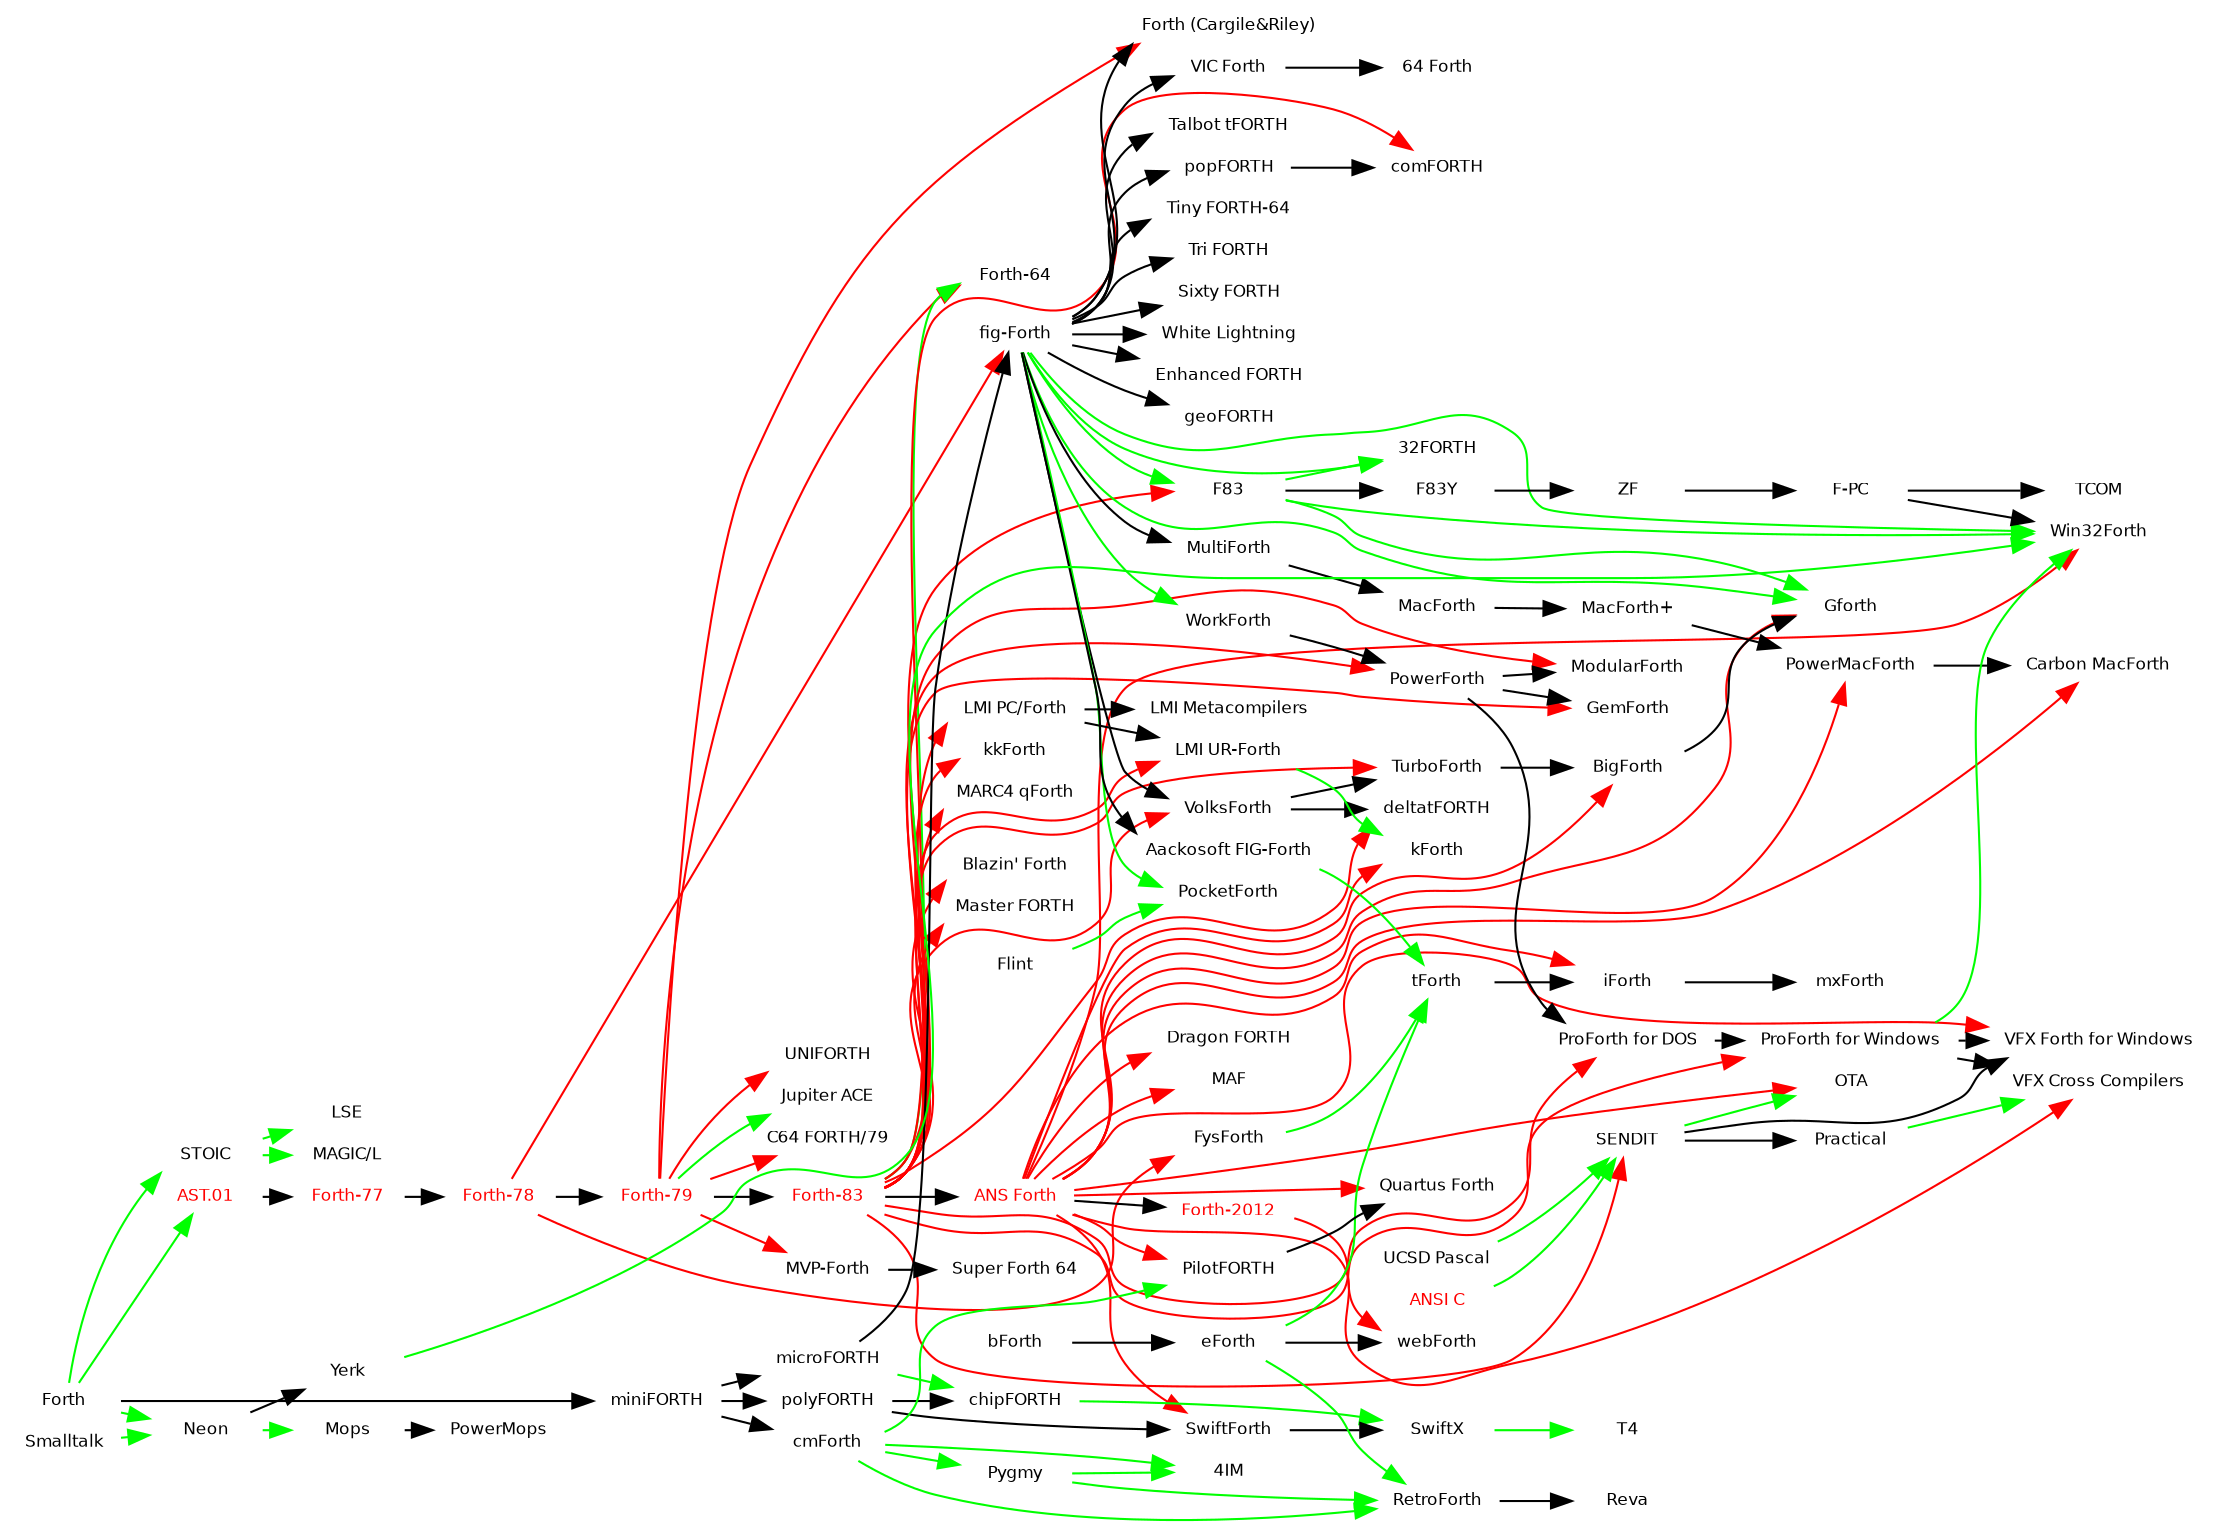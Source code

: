 # -*- graphviz-dot -*-
// Entry and exit nodes from/into other languages are doublecircle formatted.
// Dotted lines represent minor changes from one to another (e.g. renaming).
// Dashed lines represent an implementation language relationship.
// Note shapes mean that the language was described in a paper and didn't have a released implementation.
// Component shapes mean that one is a subsystem of the other
// Any changes should render on http://www.webgraphviz.com
// A great lang reference at http://hopl.info/home.prx
// Another at http://www.forth.org
// Seed obtained from Anton Ertl at http://www.complang.tuwien.ac.at/forth/family-tree/

digraph tree { rankdir=LR
	page="12,17"
	overlap=false
	graph [fontsize=8]; edge [fontsize=8]; node [shape=plaintext fontsize=8];
	ranksep = 0.2; nodesep = .04;
	AST01 [label="AST.01" fontname="Helvetica" fontcolor="red" shape=plaintext height=0 pos="700,0" URL="http://stackosaurus.com/misc/Forth_AST.01.pdf" tooltip="Authors: Forth Astronomical Users Group"];
	Forth77 [label="Forth-77" fontname="Helvetica" fontcolor="red" shape=plaintext height=0 pos="700,0" URL="http://www.complang.tuwien.ac.at/forth/forth-77.txt" tooltip="Authors: European FORTH Users Group"];
	AST01  -> Forth77 [weight=100]
	Forth78 [label="Forth-78" fontname="Helvetica" fontcolor="red" shape=plaintext height=0 pos="800,0" URL="http://forth.org/OffeteStore/1003_InsideF83.pdf" tooltip="Authors: Forth Standards Team"];
	Forth77  -> Forth78 [weight=100]
	Forth79 [label="Forth-79" fontname="Helvetica" fontcolor="red" shape=plaintext height=0 pos="900,0" URL="http://www.complang.tuwien.ac.at/forth/standards/Forth-79.pdf" tooltip="Authors: Forth Standards Team"];
	Forth78  -> Forth79 [weight=100]
	Forth83 [label="Forth-83" fontname="Helvetica" fontcolor="red" shape=plaintext height=0 pos="1300,0" URL="http://forth.sourceforge.net/standard/fst83/index.html" tooltip="Authors: Forth Standards Team"];
	Forth79  -> Forth83 [weight=100]
	Forth94 [label="ANS Forth" fontname="Helvetica" fontcolor="red" shape=plaintext height=0 pos="2400,0" URL="http://www.complang.tuwien.ac.at/forth/dpans-html/dpans.htm" tooltip="Authors: X3J14 TC"];
	Forth83  -> Forth94 [weight=100]
	Forth2012 [label="Forth-2012" fontname="Helvetica" fontcolor="red" shape=plaintext height=0 pos="4400,0" URL="http://forth-standard.org" tooltip="Authors: Forth 200x Committee"];
	Forth94  -> Forth2012 [weight=100]
	Forth [fontname="Helvetica" shape=plaintext height=0 pos="100,0" URL="http://www.forth.com/resources/evolution/evolve_1.html" tooltip="Chuck Moore's Language"];
	Forth  -> AST01 [weight=10 color="green"] 
	miniFORTH [fontname="Helvetica" shape=plaintext height=0 pos="300,0" URL="http://www.forth.com/resources/evolution/evolve_2.html#2.2" tooltip="Chuck Moore's Language as Forth Inc. product"];
	Forth  -> miniFORTH [weight=100]
	microFORTH [fontname="Helvetica" shape=plaintext height=0 pos="700,0" URL="http://www.forth.com/resources/evolution/evolve_2.html#2.3" tooltip="Author: Dean Sanderson @ Forth, Inc."];
	miniFORTH  -> microFORTH [weight=100]
	figForth [label="fig-Forth" fontname="Helvetica" shape=plaintext height=0 pos="800,0" URL="http://www.eforth.com.tw/academy/library/figforth.htm" tooltip="Authors: Robert Selzer, Bill Ragsdale, and others"];
	microFORTH  -> figForth [weight=100]
	Forth78  -> figForth [weight=1 color="red"]
	F83 [fontname="Helvetica" shape=plaintext height=0 pos="1300,0" URL="http://www.eforth.com.tw/academy/library/insidef83%5Crootsf83.htm" tooltip="Authors: Henry Laxen and Mike Perry"];
	Forth83  -> F83 [weight=1 color="red"]
	figForth  -> F83 [weight=10 color="green"] 
	polyFORTH [fontname="Helvetica" shape=plaintext height=0 pos="1200,0" URL="http://www.forth.com/resources/evolution/evolve_3.html#3.2" tooltip="FORTH, Inc.'s PC offering"];
	miniFORTH  -> polyFORTH [weight=100]
	chipFORTH [fontname="Helvetica" shape=plaintext height=0 pos="1500,0" URL="http://www.computer-solutions.co.uk/chipdev/cf.htm" tooltip="Cross-development environment by Forth, Inc."];
	microFORTH  -> chipFORTH [weight=10 color="green"] 
	polyFORTH  -> chipFORTH [weight=100]
	SwiftForth [fontname="Helvetica" shape=plaintext height=0 pos="2600,0" URL="http://www.forth.com/swiftforth/index.html" tooltip="Native-code, ANS Forth from Forth, Inc."];
	Forth94  -> SwiftForth [weight=1 color="red"]
	polyFORTH  -> SwiftForth [weight=100]
	SwiftX [fontname="Helvetica" shape=plaintext height=0 pos="2700,0" URL="http://www.forth.com/embedded/index.html" tooltip="Native-code, cross-development environment"];
	chipFORTH  -> SwiftX [weight=10 color="green"] 
	SwiftForth  -> SwiftX [weight=100]
	STOIC [fontname="Helvetica" shape=plaintext height=0 pos="500,0" URL="http://hopl.murdoch.edu.au/showlanguage2.prx?exp=2537" tooltip="by Jonathan Sachs for DG Nova"];
	Forth  -> STOIC [weight=10 color="green"] 
	LSE [fontname="Helvetica" shape=plaintext height=0 pos="800,0"];
	STOIC  -> LSE [weight=10 color="green"] 
	magicl [label="MAGIC/L" fontname="Helvetica" shape=plaintext height=0 pos="800,0"];
	STOIC  -> magicl [weight=10 color="green"] 
	MVPForth [label="MVP-Forth" fontname="Helvetica" shape=plaintext height=0 pos="1000,0" URL="http://theforthsource.com/history.html" tooltip="public domain implementation of Forth-79, Roy Martin et al."];
	Forth79  -> MVPForth [weight=1 color="red"]
	vicforth [label="VIC Forth" fontname="Helvetica" shape=plaintext height=0 pos="1200,0" URL="http://ftp.funet.fi/pub/cbm/vic20/programming/VIC-Forth/index.html" tooltip="by Tom Zimmer"];
	figForth  -> vicforth [weight=100]
	hes64forth [label="64 Forth" fontname="Helvetica" shape=plaintext height=0 pos="1300,0" URL="ftp://ftp.forth.org/pub/Forth/Compilers/native/misc/commodore64/    " tooltip="by Tom Zimmer"];
	vicforth  -> hes64forth [weight=100]
	c64forth79 [label="C64 FORTH/79" fontname="Helvetica" shape=plaintext height=0 pos="1300,0"];
	Forth79  -> c64forth79 [weight=1 color="red"]
	blazinforth [label="Blazin' Forth" fontname="Helvetica" shape=plaintext height=0 pos="1500,0" URL="ftp://ftp.forth.org/pub/Forth/Compilers/native/misc/commodore64/" tooltip="(C) Scott Ballantyne    "];
	Forth83  -> blazinforth [weight=1 color="red"]
	forthcargile [label="Forth (Cargile&Riley)" fontname="Helvetica" shape=plaintext height=0 pos="1200,0"];
	figForth  -> forthcargile [weight=100]
	Forth79  -> forthcargile [weight=1 color="red"]
	superforth64 [label="Super Forth 64" fontname="Helvetica" shape=plaintext height=0 pos="1300,0"];
	MVPForth  -> superforth64 [weight=100]
	tinyforth64 [label="Tiny FORTH-64" fontname="Helvetica" shape=plaintext height=0 pos="1300,0"];
	figForth  -> tinyforth64 [weight=100]
	triforth [label="Tri FORTH" fontname="Helvetica" shape=plaintext height=0 pos="1300,0"];
	figForth  -> triforth [weight=100]
	UNIFORTH [fontname="Helvetica" shape=plaintext height=0 pos="1400,0"];
	Forth79  -> UNIFORTH [weight=1 color="red"]
	sixtyforth [label="Sixty FORTH" fontname="Helvetica" shape=plaintext height=0 pos="1400,0"];
	figForth  -> sixtyforth [weight=100]
	whitelightning [label="White Lightning" fontname="Helvetica" shape=plaintext height=0 pos="1400,0"];
	figForth  -> whitelightning [weight=100]
	forth64 [label="Forth-64" fontname="Helvetica" shape=plaintext height=0 pos="1500,0"];
	Forth79  -> forth64 [weight=1 color="red"]
	Forth83  -> forth64 [weight=10 color="green"] 
	masterforth [label="Master FORTH" fontname="Helvetica" shape=plaintext height=0 pos="1600,0"];
	Forth83  -> masterforth [weight=1 color="red"]
	enhancedforth [label="Enhanced FORTH" fontname="Helvetica" shape=plaintext height=0 pos="1600,0"];
	figForth  -> enhancedforth [weight=100]
	geoFORTH [fontname="Helvetica" shape=plaintext height=0 pos="1900,0" URL="ftp://ftp.forth.org/pub/Forth/Compilers/native/misc/commodore64/    "];
	figForth  -> geoFORTH [weight=100]
	cmForth [fontname="Helvetica" shape=plaintext height=0 pos="1400,0"];
	miniFORTH  -> cmForth [weight=100]
	Pygmy [fontname="Helvetica" shape=plaintext height=0 pos="2200,0" URL="http://www.eskimo.com/~pygmy/forth.html" tooltip="by Frank Sergeant"];
	cmForth  -> Pygmy [weight=10 color="green"] 
	fourIM [label="4IM" fontname="Helvetica" shape=plaintext height=0 pos="3200,0" URL="http://membres.lycos.fr/astrobe    "];
	Pygmy  -> fourIM [weight=10 color="green"] 
	cmForth  -> fourIM [weight=10 color="green"] 
	VolksForth [fontname="Helvetica" shape=plaintext height=0 pos="1500,0" URL="http://www.forth-ev.de/filemgmt/singlefile.php?lid=17" tooltip="for MSDOS, 6502, Z80, Atari ST by Forth Gesellschaft"];
	figForth  -> VolksForth [weight=100]
	Forth83  -> VolksForth [weight=1 color="red"]
	deltatFORTH [fontname="Helvetica" shape=plaintext height=0 pos="1600,0"];
	VolksForth  -> deltatFORTH [weight=100]
	Forth83  -> deltatFORTH [weight=1 color="red"]
	TurboForth [fontname="Helvetica" shape=plaintext height=0 pos="1800,0"];
	Forth83  -> TurboForth [weight=1 color="red"]
	VolksForth  -> TurboForth [weight=100]
	BigForth [fontname="Helvetica" shape=plaintext height=0 pos="2000,0" URL="http://www.jwdt.com/~paysan/bigforth.html" tooltip="Free, native code, by Bernd Paysan    "];
	Forth94  -> BigForth [weight=1 color="red"]
	TurboForth  -> BigForth [weight=100]
	Gforth [fontname="Helvetica" shape=plaintext height=0 pos="2600,0" URL="http://gforth.org" tooltip="Free, portable and fast"];
	Forth94  -> Gforth [weight=1 color="red"]
	BigForth  -> Gforth [weight=100]
	figForth  -> Gforth [weight=10 color="green"] 
	F83  -> Gforth [weight=10 color="green"] 
	lmi_pcf [label="LMI PC/Forth" fontname="Helvetica" shape=plaintext height=0 pos="1400,0" URL="DOS Forth by Ray Duncan"];
	Forth83  -> lmi_pcf [weight=1 color="red"]
	urforth [label="LMI UR-Forth" fontname="Helvetica" shape=plaintext height=0 pos="1600,0"];
	Forth83  -> urforth [weight=1 color="red"]
	lmi_pcf  -> urforth [weight=100]
	lmi_meta [label="LMI Metacompilers" fontname="Helvetica" shape=plaintext height=0 pos="1500,0"];
	lmi_pcf  -> lmi_meta [weight=100]
	kForth [fontname="Helvetica" shape=plaintext height=0 pos="2500,0" URL="http://ccreweb.org/software/kforth/kforth.html" tooltip="Free, by Krishna Myneni"];
	Forth94  -> kForth [weight=1 color="red"]
	urforth  -> kForth [weight=10 color="green"] 
	MultiForth [fontname="Helvetica" shape=plaintext height=0 pos="1000,0" URL="http://www.forth.com/resources/evolution/evolve_3.html#3.2" tooltip="for 68000 from Don Colburn"];
	figForth  -> MultiForth [weight=100]
	MacForth [fontname="Helvetica" shape=plaintext height=0 pos="1400,0" URL="http://www.macforth.com/" tooltip="Creative Solutions (Don Colburn)"];
	MultiForth  -> MacForth [weight=100]
	MacForthplus [label="MacForth+" fontname="Helvetica" shape=plaintext height=0 pos="1700,0" URL="http://www.macforth.com/" tooltip="Creative Solutions (Don Colburn)"];
	MacForth  -> MacForthplus [weight=100]
	PowerMacForth [fontname="Helvetica" shape=plaintext height=0 pos="2500,0" URL="http://www.macforth.com/" tooltip="Creative Solutions/Forth, Inc./Megawolf"];
	MacForthplus  -> PowerMacForth [weight=100]
	Forth94  -> PowerMacForth [weight=1 color="red"]
	CarbonMacForth [label="Carbon MacForth" fontname="Helvetica" shape=plaintext height=0 pos="3000,0" URL="http://www.macforth.com/" tooltip="Megawolf, MacOS X support"];
	PowerMacForth  -> CarbonMacForth [weight=100]
	Forth94  -> CarbonMacForth [weight=1 color="red"]
	Neon [fontname="Helvetica" shape=plaintext height=0 pos="1500,0" URL="http://foldoc.doc.ic.ac.uk/foldoc/foldoc.cgi?Neon" tooltip="by Charles Duff"];
	Smalltalk [fontname="Helvetica" shape=plaintext height=0 pos="1000,0"];
	Forth  -> Neon [weight=10 color="green"] 
	Smalltalk  -> Neon [weight=10 color="green"] 
	Yerk [fontname="Helvetica" shape=plaintext height=0 pos="2000,0"];
	Neon  -> Yerk [weight=100]
	Mops [fontname="Helvetica" shape=plaintext height=0 pos="2000,0" URL="http://www.powermops.org/" tooltip="by Mike Hore"];
	Neon  -> Mops [weight=10 color="green"] 
	PowerMops [fontname="Helvetica" shape=plaintext height=0 pos="2600,0" URL="http://www.powermops.org/" tooltip="by Mike Hore"];
	Mops  -> PowerMops [weight=100]
	Flint [fontname="Helvetica" shape=plaintext height=0 pos="1900,0"];
	PocketForth [fontname="Helvetica" shape=plaintext height=0 pos="2300,0"];
	Flint  -> PocketForth [weight=10 color="green"] 
	figForth  -> PocketForth [weight=10 color="green"] 
	F83Y [fontname="Helvetica" shape=plaintext height=0 pos="1400,0"];
	F83  -> F83Y [weight=100]
	ZF [fontname="Helvetica" shape=plaintext height=0 pos="1500,0" tooltip="(aka DF) by Tom Zimmer"];
	F83Y  -> ZF [weight=100]
	FPC [label="F-PC" fontname="Helvetica" shape=plaintext height=0 pos="1800,0" URL="http://www.eforth.com.tw/academy/library/f-pctech.htm" tooltip="by Tom Zimmer"];
	ZF  -> FPC [weight=100]
	TCOM [fontname="Helvetica" shape=plaintext height=0 pos="2000,0"];
	FPC  -> TCOM [weight=100]
	Win32Forth [fontname="Helvetica" shape=plaintext height=0 pos="2400,0" URL="http://win32forth.sourceforge.net/" tooltip="public domain, by Andrew McKewan and Tom Zimmer"];
	Forth94  -> Win32Forth [weight=1 color="red"]
	FPC  -> Win32Forth [weight=100]
	F83  -> Win32Forth [weight=10 color="green"] 
	Yerk  -> Win32Forth [weight=10 color="green"] 
	figForth  -> Win32Forth [weight=10 color="green"] 
	WorkForth [fontname="Helvetica" shape=plaintext height=0 pos="1300,0"];
	figForth  -> WorkForth [weight=10 color="green"] 
	PowerForth [fontname="Helvetica" shape=plaintext height=0 pos="1500,0" URL="http://www.mpeltd.demon.co.uk/forthsta.htm" tooltip="by MPE"];
	Forth83  -> PowerForth [weight=1 color="red"]
	WorkForth  -> PowerForth [weight=100]
	ModularForth [fontname="Helvetica" shape=plaintext height=0 pos="1700,0" URL="http://www.mpeltd.demon.co.uk/forthsta.htm" tooltip="by MPE"];
	Forth83  -> ModularForth [weight=1 color="red"]
	PowerForth  -> ModularForth [weight=100]
	GemForth [fontname="Helvetica" shape=plaintext height=0 pos="1800,0"];
	Forth83  -> GemForth [weight=1 color="red"]
	PowerForth  -> GemForth [weight=100]
	PFD [label="ProForth for DOS" fontname="Helvetica" shape=plaintext height=0 pos="1800,0" URL="http://www.mpeltd.demon.co.uk/pfd.htm" tooltip="32-bit by MPE"];
	Forth83  -> PFD [weight=1 color="red"]
	PowerForth  -> PFD [weight=100]
	PFW [label="ProForth for Windows" fontname="Helvetica" shape=plaintext height=0 pos="2100,0" URL="http://www.mpeltd.demon.co.uk/pfw2.htm" tooltip="by MPE"];
	Forth83  -> PFW [weight=1 color="red"]
	PFD  -> PFW [weight=100]
	PFW  -> Win32Forth [weight=10 color="green"] 
	Pcode [label="UCSD Pascal" fontname="Helvetica" shape=plaintext height=0 pos="800,0"];
	AnsiC [label="ANSI C" fontname="Helvetica" fontcolor="red" shape=plaintext height=0 pos="2000,0"];
	SENDIT [fontname="Helvetica" shape=plaintext height=0 pos="2300,0"];
	AnsiC  -> SENDIT [weight=10 color="green"] 
	Pcode  -> SENDIT [weight=10 color="green"] 
	Forth83  -> SENDIT [weight=1 color="red"]
	OTA [fontname="Helvetica" shape=plaintext height=0 pos="2600,0"];
	Forth94  -> OTA [weight=1 color="red"]
	SENDIT  -> OTA [weight=10 color="green"] 
	Practical [fontname="Helvetica" shape=plaintext height=0 pos="2700,0"];
	SENDIT  -> Practical [weight=100]
	VFXW [label="VFX Forth for Windows" fontname="Helvetica" shape=plaintext height=0 pos="2800,0" URL="http://www.mpeltd.demon.co.uk/pfwvfx.htm" tooltip="sophisticated native-code compiler by MPE"];
	Forth94  -> VFXW [weight=1 color="red"]
	PFW  -> VFXW [weight=100]
	SENDIT  -> VFXW [weight=100]
	XVFX [label="VFX Cross Compilers" fontname="Helvetica" shape=plaintext height=0 pos="2800,0" URL="http://www.mpeltd.demon.co.uk/forth6.htm" tooltip="Cross-development environment by MPE"];
	Forth94  -> XVFX [weight=1 color="red"]
	Practical  -> XVFX [weight=10 color="green"] 
	PFW  -> XVFX [weight=100]
	bForth [fontname="Helvetica" shape=plaintext height=0 pos="2000,0" tooltip="Author: Bill Muench"];
	eForth [fontname="Helvetica" shape=plaintext height=0 pos="2100,0" URL="http://forth.org/library/eforth_SOC/eforth_SOC_source/eForth1/" tooltip="Author: C. H. Ting (Bill Muench for the more complete, less popular version)"];
	bForth  -> eForth [weight=100]
	RetroForth [fontname="Helvetica" shape=plaintext height=0 pos="2800,0" URL="http://www.retroforth.org/ " tooltip="public domain, by Tom Novelli"];
	cmForth  -> RetroForth [weight=10 color="green"] 
	eForth  -> RetroForth [weight=10 color="green"] 
	Pygmy  -> RetroForth [weight=10 color="green"] 
	PilotFORTH [fontname="Helvetica" shape=plaintext height=0 pos="2700,0" tooltip="for PalmOS by Neal Bridges, Quartus Handheld Software"];
	cmForth  -> PilotFORTH [weight=10 color="green"] 
	Forth94  -> PilotFORTH [weight=1 color="red"]
	QuartusForth [label="Quartus Forth" fontname="Helvetica" shape=plaintext height=0 pos="2800,0" URL="http://www.quartus.net/products/forth" tooltip="for PalmOS by Neal Bridges, Quartus Handheld Software"];
	PilotFORTH  -> QuartusForth [weight=100]
	Forth94  -> QuartusForth [weight=1 color="red"]
	Reva [fontname="Helvetica" shape=plaintext height=0 pos="3500,0" URL="http://ronware.org/reva/" tooltip="small, cross-platform (x86 Linux and Windows) by Ron Aaron"];
	RetroForth  -> Reva [weight=100]
	T4 [fontname="Helvetica" shape=plaintext height=0 pos="3500,0" tooltip="by Jörg Völker presented at Forth-Tagung 2006"];
	SwiftX  -> T4 [weight=10 color="green"] 
	popFORTH [fontname="Helvetica" shape=plaintext height=0 pos="1200,0"];
	figForth  -> popFORTH [weight=100]
	comFORTH [fontname="Helvetica" shape=plaintext height=0 pos="1600,0" tooltip="by Egmont Woitzel (FORTecH)"];
	popFORTH  -> comFORTH [weight=100]
	Forth83  -> comFORTH [weight=1 color="red"]
	kkForth [fontname="Helvetica" shape=plaintext height=0 pos="2100,0"];
	Forth83  -> kkForth [weight=1 color="red"]
	Marc4qForth [label="MARC4 qForth" fontname="Helvetica" shape=plaintext height=0 pos="2400,0" tooltip="on Telefunken TEMIC MARC4 (a very successful 4-bit Forth chip)"];
	Forth83  -> Marc4qForth [weight=1 color="red"]
	TalbotForth [label="Talbot tFORTH" fontname="Helvetica" shape=plaintext height=0 pos="1200,0" tooltip="by Talbot Microsystems, CA for 6809 and 6800"];
	figForth  -> TalbotForth [weight=100]
	DragonForth [label="Dragon FORTH" fontname="Helvetica" shape=plaintext height=0 pos="3100,0" URL="http://sourceforge.net/projects/dragonforth/" tooltip="for PalmOS by Dimitry Yakimov?"];
	Forth94  -> DragonForth [weight=1 color="red"]
	_32FORTH [label="32FORTH" fontname="Helvetica" shape=plaintext height=0 pos="1800,0"];
	figForth  -> _32FORTH [weight=10 color="green"] 
	F83  -> _32FORTH [weight=10 color="green"] 
	MAF [fontname="Helvetica" shape=plaintext height=0 pos="2600,0" URL="ftp://ftp.taygeta.com/pub/Forth/Applications/ANS/maf1v02.zip" tooltip="Minimal ANS Forth by Chris Jakeman written in Forth"];
	Forth94  -> MAF [weight=1 color="red"]
	aackosoft_fig [label="Aackosoft FIG-Forth" fontname="Helvetica" shape=plaintext height=0 pos="1200,0" URL="http://tzxvault.retrogames.com/f.htm" tooltip="for the Sinclair ZX-81"];
	figForth  -> aackosoft_fig [weight=100]
	FysForth [fontname="Helvetica" shape=plaintext height=0 pos="1300,0"];
	Forth78  -> FysForth [weight=1 color="red"]
	tForth [fontname="Helvetica" shape=plaintext height=0 pos="2200,0" URL="http://home.iae.nl/users/mhx/t4artic.html" tooltip="for the Transputer by the Dutch Forth Workshop"];
	aackosoft_fig  -> tForth [weight=10 color="green"] 
	FysForth  -> tForth [weight=10 color="green"] 
	eForth  -> tForth [weight=10 color="green"] 
	iForth [fontname="Helvetica" shape=plaintext height=0 pos="2500,0" URL="http://users.bart.nl/users/mhx/i4faq.html" tooltip="Featureful optimizing Forth for IA-32, various OSs"];
	Forth94  -> iForth [weight=1 color="red"]
	tForth  -> iForth [weight=100]
	mxForth [fontname="Helvetica" shape=plaintext height=0 pos="2700,0" URL="http://home.vianetworks.nl/users/mhx/mxforth.html" tooltip="Optimizing Forth for IA-32 by Marcel Hendrix"];
	iForth  -> mxForth [weight=100]
	jupiter_ace [label="Jupiter ACE" fontname="Helvetica" shape=plaintext height=0 pos="1200,0" URL="http://www.jupiter-ace.co.uk" tooltip="Home computer with Forth in ROM"];
	Forth79  -> jupiter_ace [weight=10 color="green"] 
	webForth [fontname="Helvetica" shape=plaintext height=0 pos="5000,0" URL="https://github.com/mitra42/webForth" tooltip="Author: Mitra Ardron"];
	eForth  -> webForth [weight=100]
	Forth2012  -> webForth [weight=1 color="red"]
}
